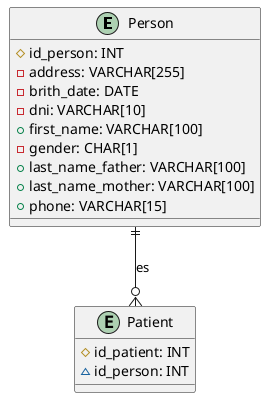 @startuml relational_view

/'{
    # PRIMARY KEY
    ~ UNIQUE (NULLABLE)
    + NOT NULL
    - NULLABLE
}'/

entity "Person" as Person {
    #id_person: INT
    -address: VARCHAR[255]
    -brith_date: DATE
    -dni: VARCHAR[10]
    +first_name: VARCHAR[100]
    -gender: CHAR[1]
    +last_name_father: VARCHAR[100]
    +last_name_mother: VARCHAR[100]
    +phone: VARCHAR[15]
    /' Person representa a la Person base, que puede ser paciente, médico o usuario '/
}

entity "Patient" as Patient {
    #id_patient: INT
    ~id_person: INT
    /' Un paciente es una Person, pero con un historial clínico asociado '/
}

Person ||--o{ Patient : es
@enduml
